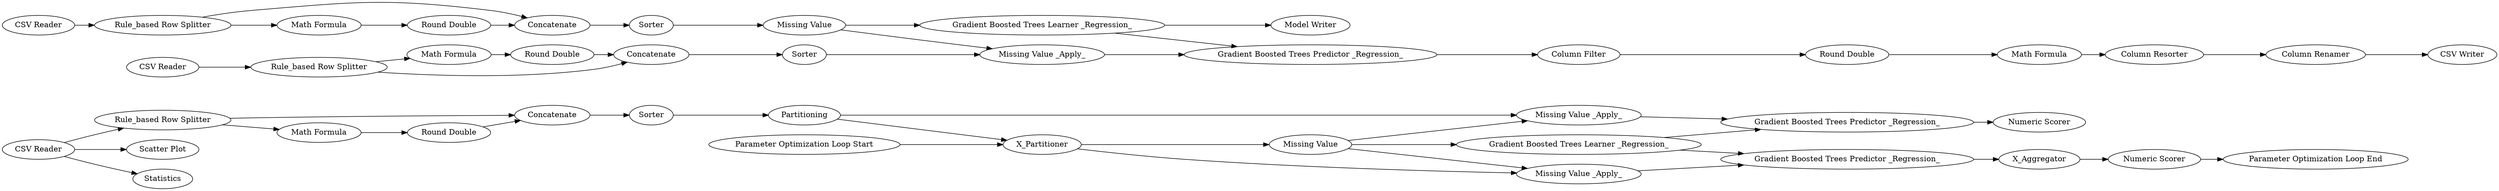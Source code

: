 digraph {
	"-6897232522966881651_1" [label="CSV Reader"]
	"-6897232522966881651_76" [label="Missing Value _Apply_"]
	"-6897232522966881651_17" [label="Parameter Optimization Loop Start"]
	"-6897232522966881651_70" [label="Missing Value _Apply_"]
	"-2535385111858269171_57" [label="Rule_based Row Splitter"]
	"-6897232522966881651_37" [label="Parameter Optimization Loop End"]
	"5849902928094066498_64" [label=Sorter]
	"-8458657832924924786_55" [label=Concatenate]
	"-8458657832924924786_57" [label="Rule_based Row Splitter"]
	"5849902928094066498_67" [label="Round Double"]
	"-6897232522966881651_82" [label="Scatter Plot"]
	"-2535385111858269171_59" [label=Sorter]
	"5849902928094066498_66" [label="Math Formula"]
	"-1094310051597167477_25" [label="Column Resorter"]
	"-6897232522966881651_83" [label=Statistics]
	"-1094310051597167477_24" [label="Math Formula"]
	"-6897232522966881651_74" [label=Partitioning]
	"-6897232522966881651_33" [label="Gradient Boosted Trees Learner _Regression_"]
	"-2535385111858269171_61" [label="Math Formula"]
	"-6897232522966881651_9" [label="Numeric Scorer"]
	"-6897232522966881651_72" [label="Missing Value"]
	"-6897232522966881651_8" [label="Gradient Boosted Trees Predictor _Regression_"]
	"-1094310051597167477_23" [label="Round Double"]
	"-8458657832924924786_56" [label=Sorter]
	"-6897232522966881651_18" [label="CSV Reader"]
	"-6897232522966881651_42" [label="Gradient Boosted Trees Learner _Regression_"]
	"-6897232522966881651_22" [label="CSV Writer"]
	"-6897232522966881651_7" [label="Numeric Scorer"]
	"-8458657832924924786_53" [label="Math Formula"]
	"-6897232522966881651_43" [label="Gradient Boosted Trees Predictor _Regression_"]
	"-6897232522966881651_71" [label=X_Partitioner]
	"-6897232522966881651_84" [label="Model Writer"]
	"-2535385111858269171_62" [label="Round Double"]
	"-1094310051597167477_44" [label="Column Renamer"]
	"-6897232522966881651_36" [label=X_Aggregator]
	"-6897232522966881651_73" [label="Missing Value _Apply_"]
	"5849902928094066498_57" [label="Rule_based Row Splitter"]
	"-1094310051597167477_21" [label="Column Filter"]
	"5849902928094066498_68" [label=Concatenate]
	"-8458657832924924786_54" [label="Round Double"]
	"-6897232522966881651_69" [label="Missing Value"]
	"-6897232522966881651_5" [label="Gradient Boosted Trees Predictor _Regression_"]
	"-2535385111858269171_63" [label=Concatenate]
	"-6897232522966881651_38" [label="CSV Reader"]
	"-6897232522966881651_38" -> "-2535385111858269171_57"
	"-6897232522966881651_42" -> "-6897232522966881651_43"
	"-6897232522966881651_70" -> "-6897232522966881651_43"
	"-1094310051597167477_21" -> "-1094310051597167477_23"
	"-6897232522966881651_69" -> "-6897232522966881651_42"
	"5849902928094066498_66" -> "5849902928094066498_67"
	"-1094310051597167477_44" -> "-6897232522966881651_22"
	"5849902928094066498_57" -> "5849902928094066498_68"
	"-6897232522966881651_71" -> "-6897232522966881651_72"
	"-2535385111858269171_63" -> "-2535385111858269171_59"
	"-8458657832924924786_56" -> "-6897232522966881651_74"
	"-6897232522966881651_72" -> "-6897232522966881651_73"
	"-6897232522966881651_1" -> "-6897232522966881651_82"
	"-6897232522966881651_1" -> "-6897232522966881651_83"
	"-6897232522966881651_69" -> "-6897232522966881651_70"
	"-8458657832924924786_55" -> "-8458657832924924786_56"
	"-2535385111858269171_57" -> "-2535385111858269171_63"
	"-6897232522966881651_72" -> "-6897232522966881651_33"
	"-6897232522966881651_43" -> "-1094310051597167477_21"
	"-6897232522966881651_33" -> "-6897232522966881651_5"
	"-6897232522966881651_74" -> "-6897232522966881651_76"
	"-2535385111858269171_61" -> "-2535385111858269171_62"
	"-2535385111858269171_57" -> "-2535385111858269171_61"
	"-6897232522966881651_72" -> "-6897232522966881651_76"
	"-6897232522966881651_36" -> "-6897232522966881651_7"
	"-6897232522966881651_1" -> "-8458657832924924786_57"
	"-6897232522966881651_42" -> "-6897232522966881651_84"
	"-6897232522966881651_8" -> "-6897232522966881651_9"
	"5849902928094066498_67" -> "5849902928094066498_68"
	"-1094310051597167477_24" -> "-1094310051597167477_25"
	"-8458657832924924786_57" -> "-8458657832924924786_55"
	"-6897232522966881651_7" -> "-6897232522966881651_37"
	"-6897232522966881651_18" -> "5849902928094066498_57"
	"-6897232522966881651_5" -> "-6897232522966881651_36"
	"-1094310051597167477_25" -> "-1094310051597167477_44"
	"-6897232522966881651_17" -> "-6897232522966881651_71"
	"5849902928094066498_68" -> "5849902928094066498_64"
	"-2535385111858269171_59" -> "-6897232522966881651_69"
	"5849902928094066498_57" -> "5849902928094066498_66"
	"-8458657832924924786_57" -> "-8458657832924924786_53"
	"-8458657832924924786_53" -> "-8458657832924924786_54"
	"5849902928094066498_64" -> "-6897232522966881651_70"
	"-6897232522966881651_73" -> "-6897232522966881651_5"
	"-1094310051597167477_23" -> "-1094310051597167477_24"
	"-8458657832924924786_54" -> "-8458657832924924786_55"
	"-6897232522966881651_33" -> "-6897232522966881651_8"
	"-2535385111858269171_62" -> "-2535385111858269171_63"
	"-6897232522966881651_71" -> "-6897232522966881651_73"
	"-6897232522966881651_74" -> "-6897232522966881651_71"
	"-6897232522966881651_76" -> "-6897232522966881651_8"
	rankdir=LR
}
